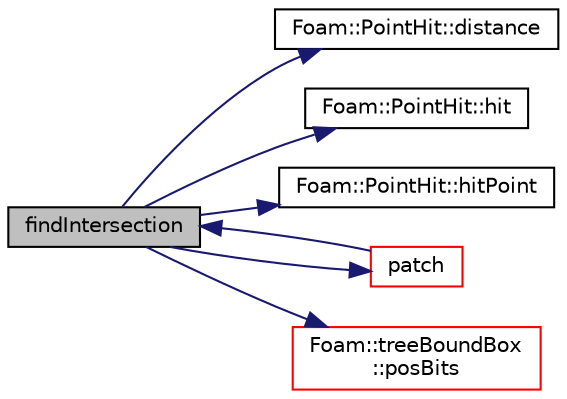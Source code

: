 digraph "findIntersection"
{
  bgcolor="transparent";
  edge [fontname="Helvetica",fontsize="10",labelfontname="Helvetica",labelfontsize="10"];
  node [fontname="Helvetica",fontsize="10",shape=record];
  rankdir="LR";
  Node1 [label="findIntersection",height=0.2,width=0.4,color="black", fillcolor="grey75", style="filled", fontcolor="black"];
  Node1 -> Node2 [color="midnightblue",fontsize="10",style="solid",fontname="Helvetica"];
  Node2 [label="Foam::PointHit::distance",height=0.2,width=0.4,color="black",URL="$a01915.html#a6fc60097ee4a2ef28aa08c9d11269046",tooltip="Return distance to hit. "];
  Node1 -> Node3 [color="midnightblue",fontsize="10",style="solid",fontname="Helvetica"];
  Node3 [label="Foam::PointHit::hit",height=0.2,width=0.4,color="black",URL="$a01915.html#ad963d38a624b8bf8b37c210109dba03c",tooltip="Is there a hit. "];
  Node1 -> Node4 [color="midnightblue",fontsize="10",style="solid",fontname="Helvetica"];
  Node4 [label="Foam::PointHit::hitPoint",height=0.2,width=0.4,color="black",URL="$a01915.html#a0c448cd4b96e9ea9ba38c62c019a8bce",tooltip="Return hit point. "];
  Node1 -> Node5 [color="midnightblue",fontsize="10",style="solid",fontname="Helvetica"];
  Node5 [label="patch",height=0.2,width=0.4,color="red",URL="$a02747.html#a6a9b03f715ddcf57a72bc0ba9af292b2",tooltip="Return access to the underlying patch. "];
  Node5 -> Node1 [color="midnightblue",fontsize="10",style="solid",fontname="Helvetica"];
  Node1 -> Node6 [color="midnightblue",fontsize="10",style="solid",fontname="Helvetica"];
  Node6 [label="Foam::treeBoundBox\l::posBits",height=0.2,width=0.4,color="red",URL="$a02742.html#a92b7ddf0bed6b1bd2bb622ca207bbec3",tooltip="Position of point relative to bounding box. "];
}
